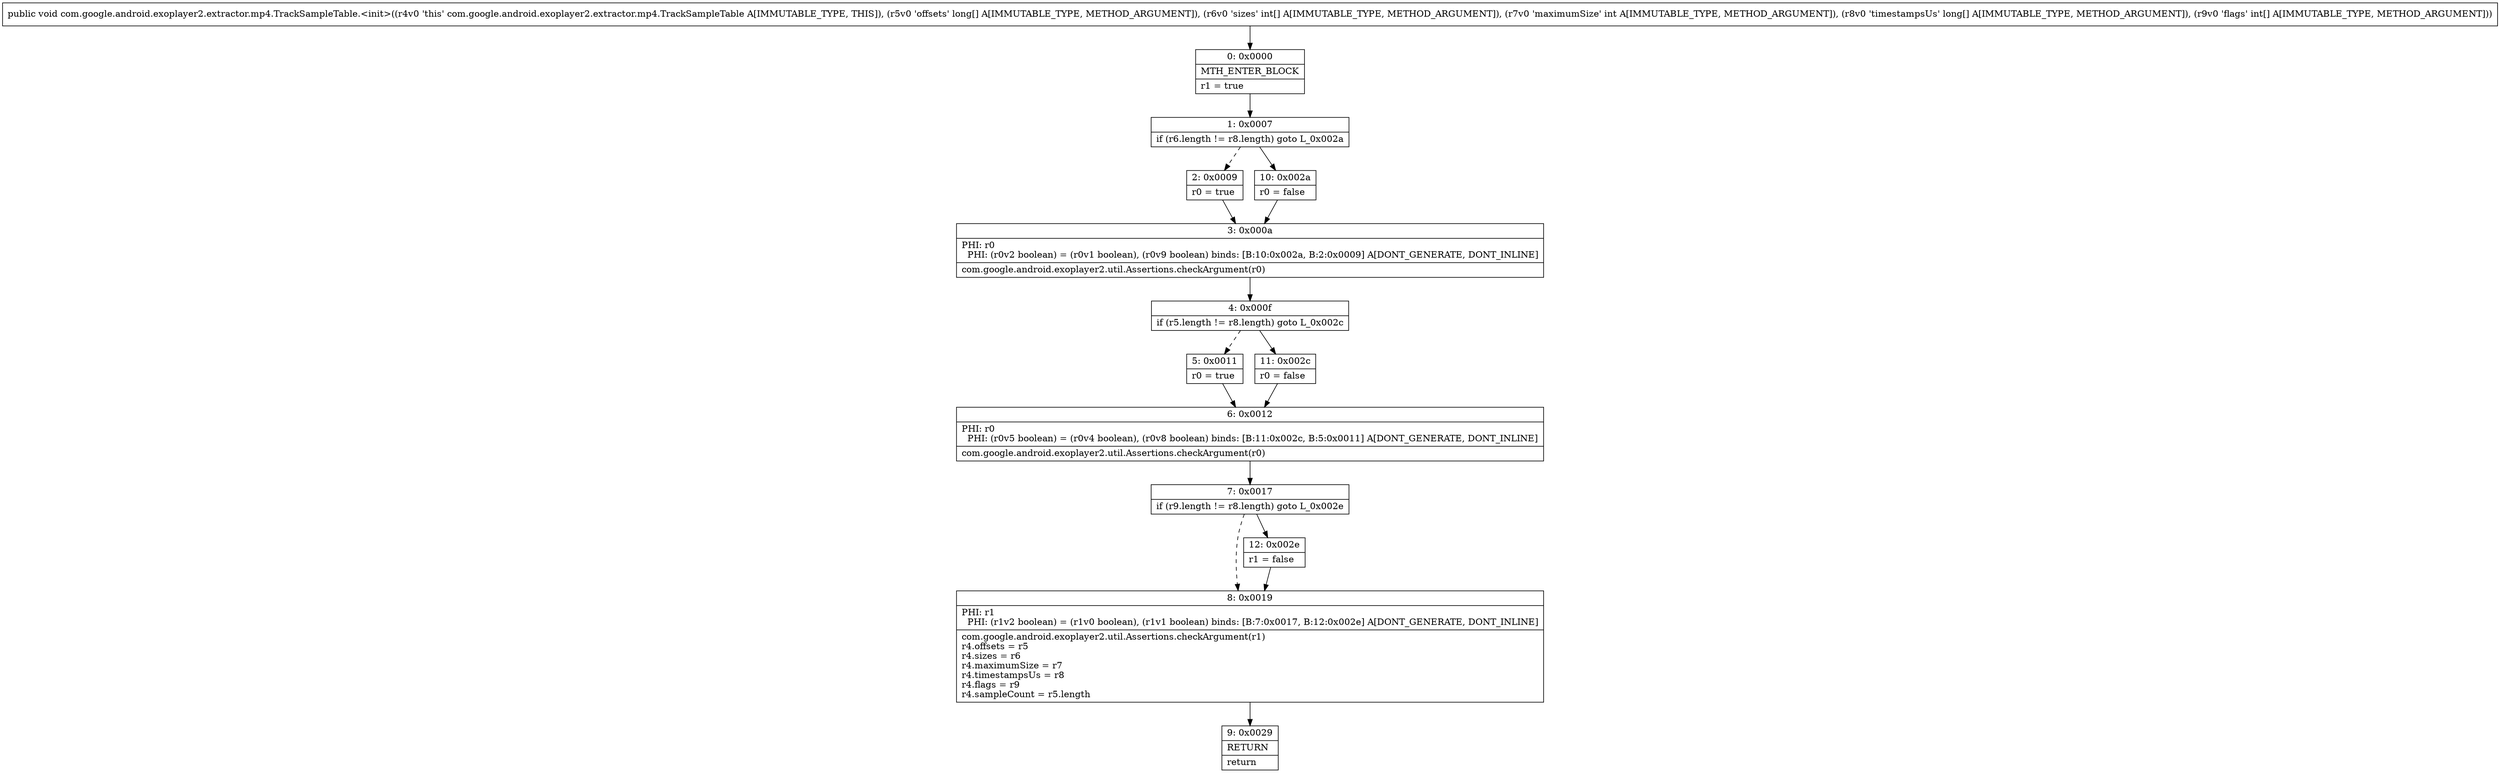 digraph "CFG forcom.google.android.exoplayer2.extractor.mp4.TrackSampleTable.\<init\>([J[II[J[I)V" {
Node_0 [shape=record,label="{0\:\ 0x0000|MTH_ENTER_BLOCK\l|r1 = true\l}"];
Node_1 [shape=record,label="{1\:\ 0x0007|if (r6.length != r8.length) goto L_0x002a\l}"];
Node_2 [shape=record,label="{2\:\ 0x0009|r0 = true\l}"];
Node_3 [shape=record,label="{3\:\ 0x000a|PHI: r0 \l  PHI: (r0v2 boolean) = (r0v1 boolean), (r0v9 boolean) binds: [B:10:0x002a, B:2:0x0009] A[DONT_GENERATE, DONT_INLINE]\l|com.google.android.exoplayer2.util.Assertions.checkArgument(r0)\l}"];
Node_4 [shape=record,label="{4\:\ 0x000f|if (r5.length != r8.length) goto L_0x002c\l}"];
Node_5 [shape=record,label="{5\:\ 0x0011|r0 = true\l}"];
Node_6 [shape=record,label="{6\:\ 0x0012|PHI: r0 \l  PHI: (r0v5 boolean) = (r0v4 boolean), (r0v8 boolean) binds: [B:11:0x002c, B:5:0x0011] A[DONT_GENERATE, DONT_INLINE]\l|com.google.android.exoplayer2.util.Assertions.checkArgument(r0)\l}"];
Node_7 [shape=record,label="{7\:\ 0x0017|if (r9.length != r8.length) goto L_0x002e\l}"];
Node_8 [shape=record,label="{8\:\ 0x0019|PHI: r1 \l  PHI: (r1v2 boolean) = (r1v0 boolean), (r1v1 boolean) binds: [B:7:0x0017, B:12:0x002e] A[DONT_GENERATE, DONT_INLINE]\l|com.google.android.exoplayer2.util.Assertions.checkArgument(r1)\lr4.offsets = r5\lr4.sizes = r6\lr4.maximumSize = r7\lr4.timestampsUs = r8\lr4.flags = r9\lr4.sampleCount = r5.length\l}"];
Node_9 [shape=record,label="{9\:\ 0x0029|RETURN\l|return\l}"];
Node_10 [shape=record,label="{10\:\ 0x002a|r0 = false\l}"];
Node_11 [shape=record,label="{11\:\ 0x002c|r0 = false\l}"];
Node_12 [shape=record,label="{12\:\ 0x002e|r1 = false\l}"];
MethodNode[shape=record,label="{public void com.google.android.exoplayer2.extractor.mp4.TrackSampleTable.\<init\>((r4v0 'this' com.google.android.exoplayer2.extractor.mp4.TrackSampleTable A[IMMUTABLE_TYPE, THIS]), (r5v0 'offsets' long[] A[IMMUTABLE_TYPE, METHOD_ARGUMENT]), (r6v0 'sizes' int[] A[IMMUTABLE_TYPE, METHOD_ARGUMENT]), (r7v0 'maximumSize' int A[IMMUTABLE_TYPE, METHOD_ARGUMENT]), (r8v0 'timestampsUs' long[] A[IMMUTABLE_TYPE, METHOD_ARGUMENT]), (r9v0 'flags' int[] A[IMMUTABLE_TYPE, METHOD_ARGUMENT])) }"];
MethodNode -> Node_0;
Node_0 -> Node_1;
Node_1 -> Node_2[style=dashed];
Node_1 -> Node_10;
Node_2 -> Node_3;
Node_3 -> Node_4;
Node_4 -> Node_5[style=dashed];
Node_4 -> Node_11;
Node_5 -> Node_6;
Node_6 -> Node_7;
Node_7 -> Node_8[style=dashed];
Node_7 -> Node_12;
Node_8 -> Node_9;
Node_10 -> Node_3;
Node_11 -> Node_6;
Node_12 -> Node_8;
}

